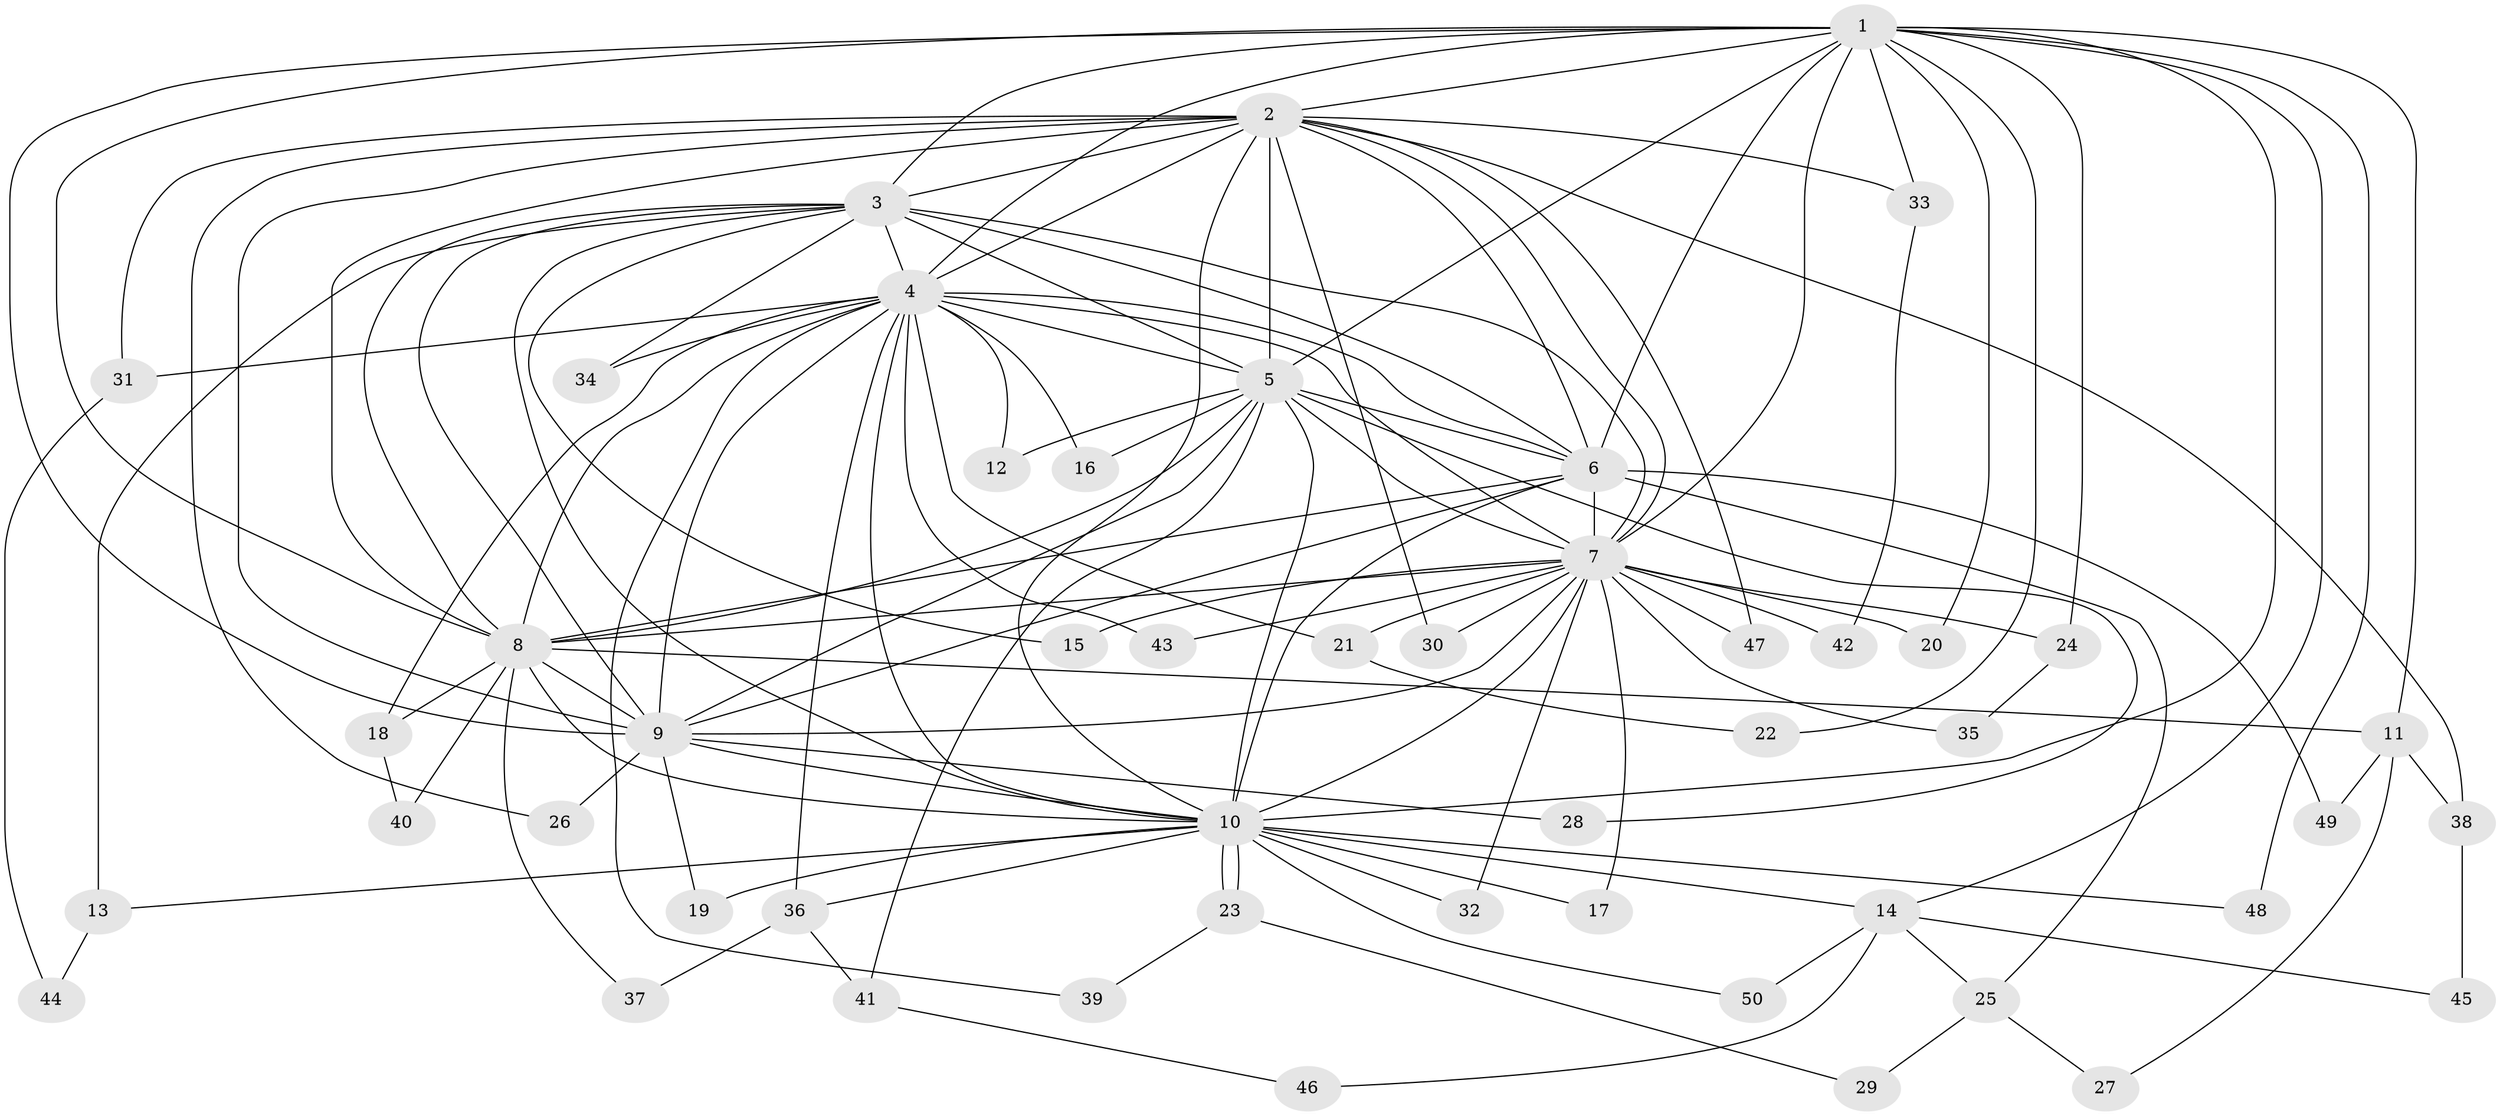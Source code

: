 // coarse degree distribution, {7: 0.02857142857142857, 9: 0.02857142857142857, 22: 0.02857142857142857, 2: 0.6285714285714286, 1: 0.11428571428571428, 4: 0.05714285714285714, 3: 0.05714285714285714, 15: 0.02857142857142857, 5: 0.02857142857142857}
// Generated by graph-tools (version 1.1) at 2025/47/03/04/25 21:47:04]
// undirected, 50 vertices, 125 edges
graph export_dot {
graph [start="1"]
  node [color=gray90,style=filled];
  1;
  2;
  3;
  4;
  5;
  6;
  7;
  8;
  9;
  10;
  11;
  12;
  13;
  14;
  15;
  16;
  17;
  18;
  19;
  20;
  21;
  22;
  23;
  24;
  25;
  26;
  27;
  28;
  29;
  30;
  31;
  32;
  33;
  34;
  35;
  36;
  37;
  38;
  39;
  40;
  41;
  42;
  43;
  44;
  45;
  46;
  47;
  48;
  49;
  50;
  1 -- 2;
  1 -- 3;
  1 -- 4;
  1 -- 5;
  1 -- 6;
  1 -- 7;
  1 -- 8;
  1 -- 9;
  1 -- 10;
  1 -- 11;
  1 -- 14;
  1 -- 20;
  1 -- 22;
  1 -- 24;
  1 -- 33;
  1 -- 48;
  2 -- 3;
  2 -- 4;
  2 -- 5;
  2 -- 6;
  2 -- 7;
  2 -- 8;
  2 -- 9;
  2 -- 10;
  2 -- 26;
  2 -- 30;
  2 -- 31;
  2 -- 33;
  2 -- 38;
  2 -- 47;
  3 -- 4;
  3 -- 5;
  3 -- 6;
  3 -- 7;
  3 -- 8;
  3 -- 9;
  3 -- 10;
  3 -- 13;
  3 -- 15;
  3 -- 34;
  4 -- 5;
  4 -- 6;
  4 -- 7;
  4 -- 8;
  4 -- 9;
  4 -- 10;
  4 -- 12;
  4 -- 16;
  4 -- 18;
  4 -- 21;
  4 -- 31;
  4 -- 34;
  4 -- 36;
  4 -- 39;
  4 -- 43;
  5 -- 6;
  5 -- 7;
  5 -- 8;
  5 -- 9;
  5 -- 10;
  5 -- 12;
  5 -- 16;
  5 -- 28;
  5 -- 41;
  6 -- 7;
  6 -- 8;
  6 -- 9;
  6 -- 10;
  6 -- 25;
  6 -- 49;
  7 -- 8;
  7 -- 9;
  7 -- 10;
  7 -- 15;
  7 -- 17;
  7 -- 20;
  7 -- 21;
  7 -- 24;
  7 -- 30;
  7 -- 32;
  7 -- 35;
  7 -- 42;
  7 -- 43;
  7 -- 47;
  8 -- 9;
  8 -- 10;
  8 -- 11;
  8 -- 18;
  8 -- 37;
  8 -- 40;
  9 -- 10;
  9 -- 19;
  9 -- 26;
  9 -- 28;
  10 -- 13;
  10 -- 14;
  10 -- 17;
  10 -- 19;
  10 -- 23;
  10 -- 23;
  10 -- 32;
  10 -- 36;
  10 -- 48;
  10 -- 50;
  11 -- 27;
  11 -- 38;
  11 -- 49;
  13 -- 44;
  14 -- 25;
  14 -- 45;
  14 -- 46;
  14 -- 50;
  18 -- 40;
  21 -- 22;
  23 -- 29;
  23 -- 39;
  24 -- 35;
  25 -- 27;
  25 -- 29;
  31 -- 44;
  33 -- 42;
  36 -- 37;
  36 -- 41;
  38 -- 45;
  41 -- 46;
}
